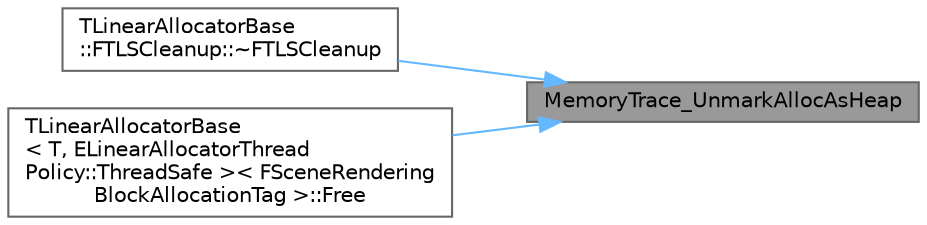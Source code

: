 digraph "MemoryTrace_UnmarkAllocAsHeap"
{
 // INTERACTIVE_SVG=YES
 // LATEX_PDF_SIZE
  bgcolor="transparent";
  edge [fontname=Helvetica,fontsize=10,labelfontname=Helvetica,labelfontsize=10];
  node [fontname=Helvetica,fontsize=10,shape=box,height=0.2,width=0.4];
  rankdir="RL";
  Node1 [id="Node000001",label="MemoryTrace_UnmarkAllocAsHeap",height=0.2,width=0.4,color="gray40", fillcolor="grey60", style="filled", fontcolor="black",tooltip=" "];
  Node1 -> Node2 [id="edge1_Node000001_Node000002",dir="back",color="steelblue1",style="solid",tooltip=" "];
  Node2 [id="Node000002",label="TLinearAllocatorBase\l::FTLSCleanup::~FTLSCleanup",height=0.2,width=0.4,color="grey40", fillcolor="white", style="filled",URL="$d9/d8c/structTLinearAllocatorBase_1_1FTLSCleanup.html#aafb01890ac3177d97b2f33cd3e7590e6",tooltip=" "];
  Node1 -> Node3 [id="edge2_Node000001_Node000003",dir="back",color="steelblue1",style="solid",tooltip=" "];
  Node3 [id="Node000003",label="TLinearAllocatorBase\l\< T, ELinearAllocatorThread\lPolicy::ThreadSafe \>\< FSceneRendering\lBlockAllocationTag \>::Free",height=0.2,width=0.4,color="grey40", fillcolor="white", style="filled",URL="$dd/d98/classTLinearAllocatorBase.html#addbd9a9df408f98a0b41a016cc443936",tooltip=" "];
}
